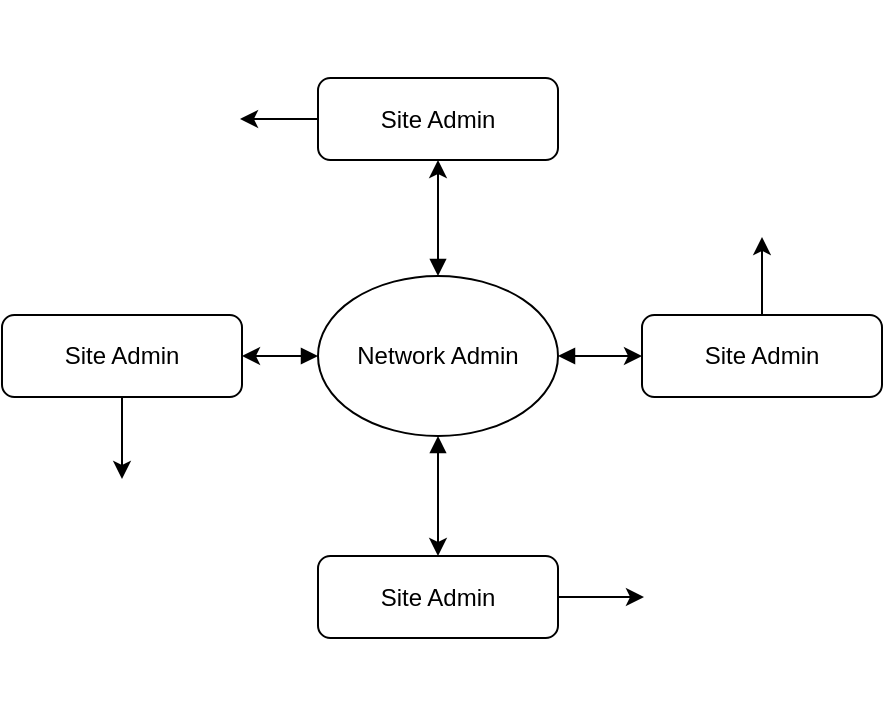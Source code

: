 <mxfile version="17.5.0" type="github">
  <diagram id="H7Io9skiyDVvk9ph6m1S" name="Page-1">
    <mxGraphModel dx="946" dy="554" grid="1" gridSize="10" guides="1" tooltips="1" connect="1" arrows="1" fold="1" page="1" pageScale="1" pageWidth="827" pageHeight="1169" math="0" shadow="0">
      <root>
        <mxCell id="0" />
        <mxCell id="1" parent="0" />
        <mxCell id="0lfdkCRC4ibczlRcjHQe-2" value="" style="shape=image;html=1;verticalAlign=top;verticalLabelPosition=bottom;labelBackgroundColor=#ffffff;imageAspect=0;aspect=fixed;image=https://cdn3.iconfinder.com/data/icons/energy-and-power-glyph-24-px/24/Factory_industry_mill_power_plant_production_unit-128.png" parent="1" vertex="1">
          <mxGeometry x="201" y="81.5" width="118" height="118" as="geometry" />
        </mxCell>
        <mxCell id="0lfdkCRC4ibczlRcjHQe-17" style="edgeStyle=orthogonalEdgeStyle;rounded=0;orthogonalLoop=1;jettySize=auto;html=1;exitX=1;exitY=0.5;exitDx=0;exitDy=0;entryX=0;entryY=0.5;entryDx=0;entryDy=0;startArrow=block;startFill=1;" parent="1" source="0lfdkCRC4ibczlRcjHQe-3" target="0lfdkCRC4ibczlRcjHQe-14" edge="1">
          <mxGeometry relative="1" as="geometry" />
        </mxCell>
        <mxCell id="0lfdkCRC4ibczlRcjHQe-19" style="edgeStyle=orthogonalEdgeStyle;rounded=0;orthogonalLoop=1;jettySize=auto;html=1;exitX=0.5;exitY=1;exitDx=0;exitDy=0;entryX=0.5;entryY=0;entryDx=0;entryDy=0;startArrow=block;startFill=1;" parent="1" source="0lfdkCRC4ibczlRcjHQe-3" target="0lfdkCRC4ibczlRcjHQe-15" edge="1">
          <mxGeometry relative="1" as="geometry" />
        </mxCell>
        <mxCell id="0lfdkCRC4ibczlRcjHQe-20" style="edgeStyle=orthogonalEdgeStyle;rounded=0;orthogonalLoop=1;jettySize=auto;html=1;exitX=0;exitY=0.5;exitDx=0;exitDy=0;entryX=1;entryY=0.5;entryDx=0;entryDy=0;startArrow=block;startFill=1;" parent="1" source="0lfdkCRC4ibczlRcjHQe-3" target="0lfdkCRC4ibczlRcjHQe-16" edge="1">
          <mxGeometry relative="1" as="geometry" />
        </mxCell>
        <mxCell id="0lfdkCRC4ibczlRcjHQe-22" style="edgeStyle=orthogonalEdgeStyle;rounded=0;orthogonalLoop=1;jettySize=auto;html=1;exitX=0.5;exitY=0;exitDx=0;exitDy=0;entryX=0.5;entryY=1;entryDx=0;entryDy=0;startArrow=block;startFill=1;" parent="1" source="0lfdkCRC4ibczlRcjHQe-3" target="0lfdkCRC4ibczlRcjHQe-12" edge="1">
          <mxGeometry relative="1" as="geometry" />
        </mxCell>
        <mxCell id="0lfdkCRC4ibczlRcjHQe-3" value="Network Admin" style="ellipse;whiteSpace=wrap;html=1;" parent="1" vertex="1">
          <mxGeometry x="358" y="219" width="120" height="80" as="geometry" />
        </mxCell>
        <mxCell id="0lfdkCRC4ibczlRcjHQe-5" value="" style="shape=image;html=1;verticalAlign=top;verticalLabelPosition=bottom;labelBackgroundColor=#ffffff;imageAspect=0;aspect=fixed;image=https://cdn3.iconfinder.com/data/icons/energy-and-power-glyph-24-px/24/Factory_industry_mill_power_plant_production_unit-128.png" parent="1" vertex="1">
          <mxGeometry x="521" y="81.5" width="118" height="118" as="geometry" />
        </mxCell>
        <mxCell id="0lfdkCRC4ibczlRcjHQe-7" value="" style="shape=image;html=1;verticalAlign=top;verticalLabelPosition=bottom;labelBackgroundColor=#ffffff;imageAspect=0;aspect=fixed;image=https://cdn3.iconfinder.com/data/icons/energy-and-power-glyph-24-px/24/Factory_industry_mill_power_plant_production_unit-128.png" parent="1" vertex="1">
          <mxGeometry x="521" y="320.5" width="118" height="118" as="geometry" />
        </mxCell>
        <mxCell id="0lfdkCRC4ibczlRcjHQe-9" value="" style="shape=image;html=1;verticalAlign=top;verticalLabelPosition=bottom;labelBackgroundColor=#ffffff;imageAspect=0;aspect=fixed;image=https://cdn3.iconfinder.com/data/icons/energy-and-power-glyph-24-px/24/Factory_industry_mill_power_plant_production_unit-128.png" parent="1" vertex="1">
          <mxGeometry x="201" y="320.5" width="118" height="118" as="geometry" />
        </mxCell>
        <mxCell id="PiR73HDYguC5GyP3yu1S-5" style="edgeStyle=orthogonalEdgeStyle;rounded=0;orthogonalLoop=1;jettySize=auto;html=1;exitX=0;exitY=0.5;exitDx=0;exitDy=0;" edge="1" parent="1" source="0lfdkCRC4ibczlRcjHQe-12" target="0lfdkCRC4ibczlRcjHQe-2">
          <mxGeometry relative="1" as="geometry" />
        </mxCell>
        <mxCell id="0lfdkCRC4ibczlRcjHQe-12" value="Site Admin" style="rounded=1;whiteSpace=wrap;html=1;" parent="1" vertex="1">
          <mxGeometry x="358" y="120" width="120" height="41" as="geometry" />
        </mxCell>
        <mxCell id="PiR73HDYguC5GyP3yu1S-7" style="edgeStyle=orthogonalEdgeStyle;rounded=0;orthogonalLoop=1;jettySize=auto;html=1;exitX=0.5;exitY=0;exitDx=0;exitDy=0;" edge="1" parent="1" source="0lfdkCRC4ibczlRcjHQe-14" target="0lfdkCRC4ibczlRcjHQe-5">
          <mxGeometry relative="1" as="geometry" />
        </mxCell>
        <mxCell id="0lfdkCRC4ibczlRcjHQe-14" value="Site Admin" style="rounded=1;whiteSpace=wrap;html=1;" parent="1" vertex="1">
          <mxGeometry x="520" y="238.5" width="120" height="41" as="geometry" />
        </mxCell>
        <mxCell id="PiR73HDYguC5GyP3yu1S-1" style="edgeStyle=orthogonalEdgeStyle;rounded=0;orthogonalLoop=1;jettySize=auto;html=1;" edge="1" parent="1" source="0lfdkCRC4ibczlRcjHQe-15" target="0lfdkCRC4ibczlRcjHQe-7">
          <mxGeometry relative="1" as="geometry" />
        </mxCell>
        <mxCell id="0lfdkCRC4ibczlRcjHQe-15" value="Site Admin" style="rounded=1;whiteSpace=wrap;html=1;" parent="1" vertex="1">
          <mxGeometry x="358" y="359" width="120" height="41" as="geometry" />
        </mxCell>
        <mxCell id="PiR73HDYguC5GyP3yu1S-2" style="edgeStyle=orthogonalEdgeStyle;rounded=0;orthogonalLoop=1;jettySize=auto;html=1;exitX=0.5;exitY=1;exitDx=0;exitDy=0;entryX=0.5;entryY=0;entryDx=0;entryDy=0;" edge="1" parent="1" source="0lfdkCRC4ibczlRcjHQe-16" target="0lfdkCRC4ibczlRcjHQe-9">
          <mxGeometry relative="1" as="geometry" />
        </mxCell>
        <mxCell id="0lfdkCRC4ibczlRcjHQe-16" value="Site Admin" style="rounded=1;whiteSpace=wrap;html=1;" parent="1" vertex="1">
          <mxGeometry x="200" y="238.5" width="120" height="41" as="geometry" />
        </mxCell>
      </root>
    </mxGraphModel>
  </diagram>
</mxfile>
